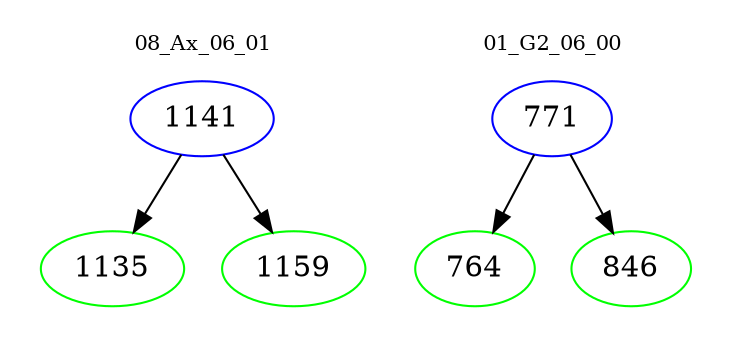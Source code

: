 digraph{
subgraph cluster_0 {
color = white
label = "08_Ax_06_01";
fontsize=10;
T0_1141 [label="1141", color="blue"]
T0_1141 -> T0_1135 [color="black"]
T0_1135 [label="1135", color="green"]
T0_1141 -> T0_1159 [color="black"]
T0_1159 [label="1159", color="green"]
}
subgraph cluster_1 {
color = white
label = "01_G2_06_00";
fontsize=10;
T1_771 [label="771", color="blue"]
T1_771 -> T1_764 [color="black"]
T1_764 [label="764", color="green"]
T1_771 -> T1_846 [color="black"]
T1_846 [label="846", color="green"]
}
}
